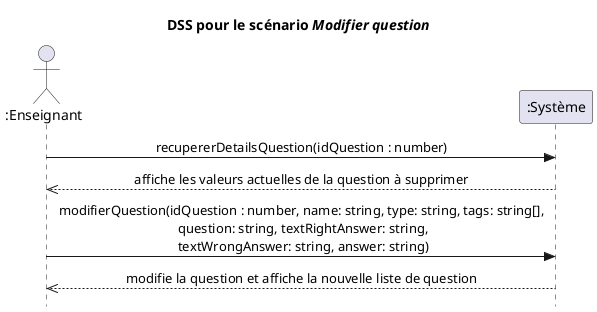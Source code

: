 @startuml
skinparam style strictuml
skinparam defaultfontname Verdana
skinparam sequence {
    MessageAlign center
}
title DSS pour le scénario <i>Modifier question</i>
actor ":Enseignant" as e
participant ":Système" as s
e->s : recupererDetailsQuestion(idQuestion : number)
e<<--s : affiche les valeurs actuelles de la question à supprimer

e->s : modifierQuestion(idQuestion : number, name: string, type: string, tags: string[],\n question: string, textRightAnswer: string,\n textWrongAnswer: string, answer: string)
e<<--s : modifie la question et affiche la nouvelle liste de question
@enduml